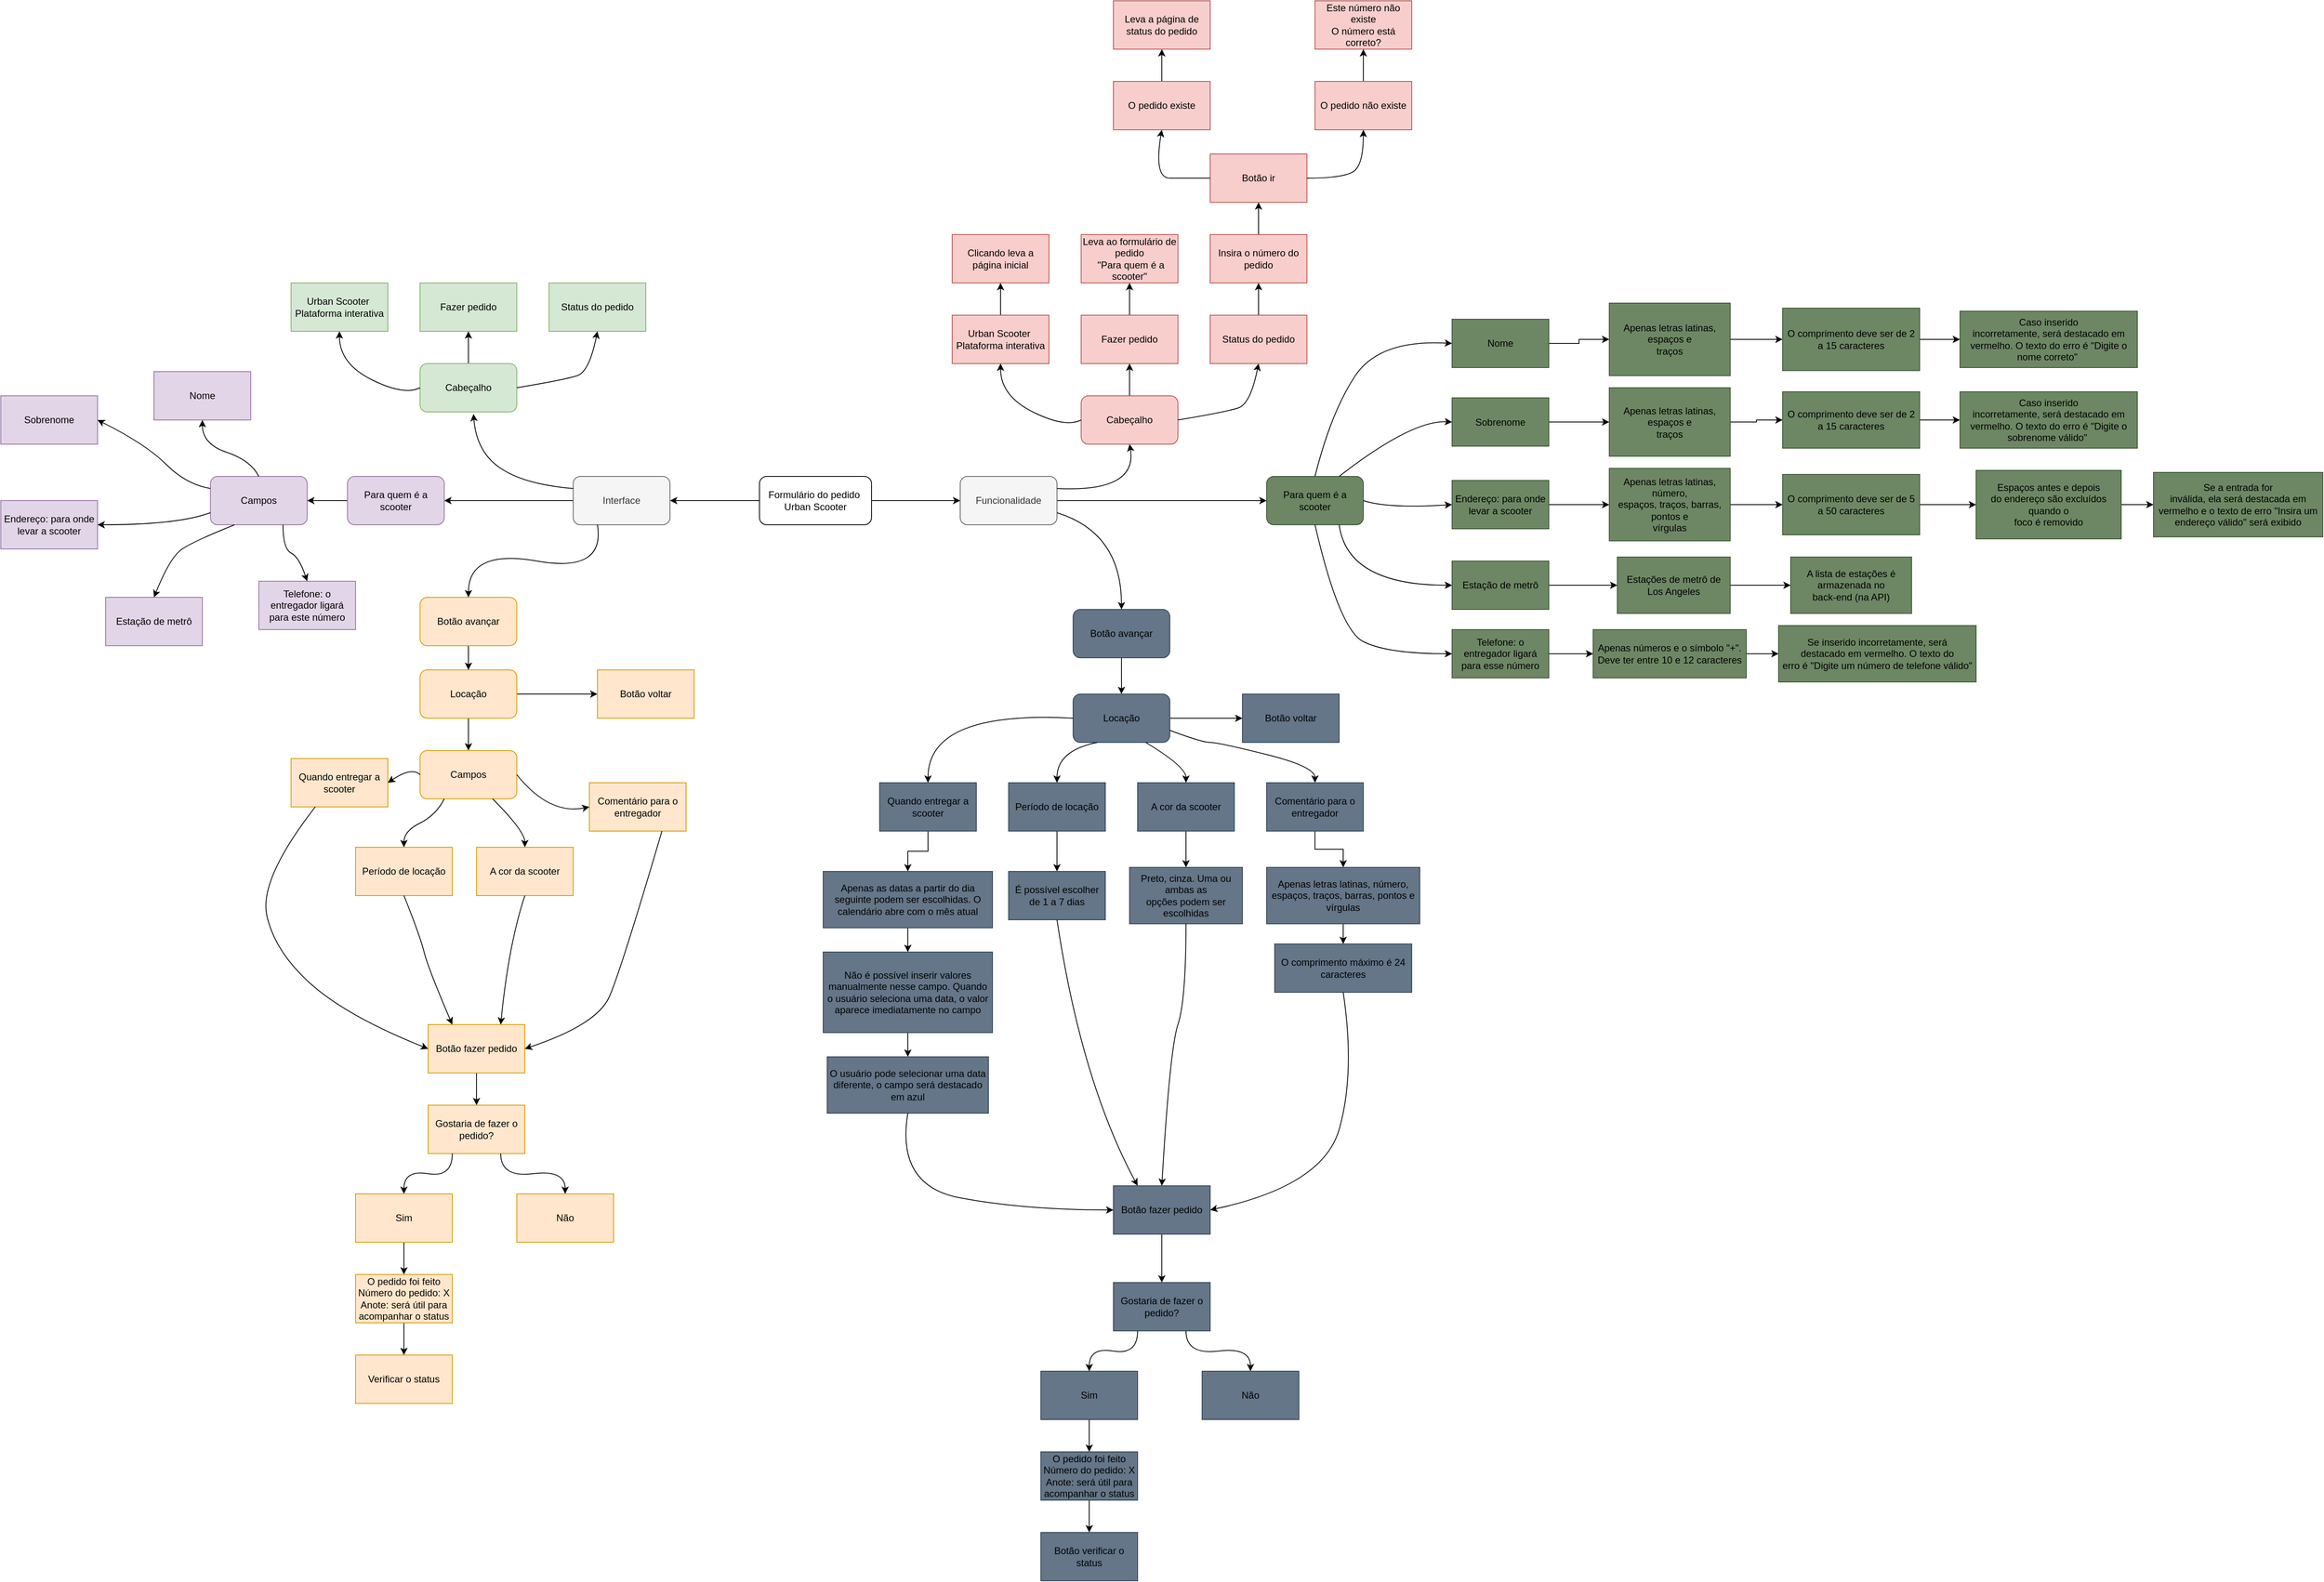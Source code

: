 <mxfile version="24.4.0" type="device">
  <diagram name="Página-1" id="0SFz0JdS9FNegnd0whfw">
    <mxGraphModel dx="3585" dy="2110" grid="1" gridSize="10" guides="1" tooltips="1" connect="1" arrows="1" fold="1" page="1" pageScale="1" pageWidth="4681" pageHeight="3300" math="0" shadow="0">
      <root>
        <mxCell id="0" />
        <mxCell id="1" parent="0" />
        <mxCell id="fXCSoAn8CG2bnEDPq730-6" style="edgeStyle=orthogonalEdgeStyle;rounded=0;orthogonalLoop=1;jettySize=auto;html=1;exitX=0;exitY=0.5;exitDx=0;exitDy=0;entryX=1;entryY=0.5;entryDx=0;entryDy=0;" parent="1" source="fXCSoAn8CG2bnEDPq730-3" target="fXCSoAn8CG2bnEDPq730-4" edge="1">
          <mxGeometry relative="1" as="geometry" />
        </mxCell>
        <mxCell id="fXCSoAn8CG2bnEDPq730-7" style="edgeStyle=orthogonalEdgeStyle;rounded=0;orthogonalLoop=1;jettySize=auto;html=1;exitX=1;exitY=0.5;exitDx=0;exitDy=0;entryX=0;entryY=0.5;entryDx=0;entryDy=0;" parent="1" source="fXCSoAn8CG2bnEDPq730-3" target="fXCSoAn8CG2bnEDPq730-5" edge="1">
          <mxGeometry relative="1" as="geometry" />
        </mxCell>
        <mxCell id="fXCSoAn8CG2bnEDPq730-3" value="Formulário do pedido&amp;nbsp;&lt;br&gt;Urban Scooter" style="rounded=1;whiteSpace=wrap;html=1;" parent="1" vertex="1">
          <mxGeometry x="1731" y="1280" width="139" height="60" as="geometry" />
        </mxCell>
        <mxCell id="fXCSoAn8CG2bnEDPq730-59" style="edgeStyle=orthogonalEdgeStyle;rounded=0;orthogonalLoop=1;jettySize=auto;html=1;exitX=0;exitY=0.5;exitDx=0;exitDy=0;entryX=1;entryY=0.5;entryDx=0;entryDy=0;" parent="1" source="fXCSoAn8CG2bnEDPq730-4" target="fXCSoAn8CG2bnEDPq730-58" edge="1">
          <mxGeometry relative="1" as="geometry" />
        </mxCell>
        <mxCell id="fXCSoAn8CG2bnEDPq730-4" value="Interface" style="rounded=1;whiteSpace=wrap;html=1;fillColor=#f5f5f5;fontColor=#333333;strokeColor=#666666;" parent="1" vertex="1">
          <mxGeometry x="1500" y="1280" width="120" height="60" as="geometry" />
        </mxCell>
        <mxCell id="rNipa-fTQGgHrg2L_67M-31" style="edgeStyle=orthogonalEdgeStyle;rounded=0;orthogonalLoop=1;jettySize=auto;html=1;exitX=1;exitY=0.5;exitDx=0;exitDy=0;entryX=0;entryY=0.5;entryDx=0;entryDy=0;" edge="1" parent="1" source="fXCSoAn8CG2bnEDPq730-5" target="rNipa-fTQGgHrg2L_67M-30">
          <mxGeometry relative="1" as="geometry">
            <mxPoint x="2330" y="1310.348" as="targetPoint" />
          </mxGeometry>
        </mxCell>
        <mxCell id="fXCSoAn8CG2bnEDPq730-5" value="Funcionalidade" style="rounded=1;whiteSpace=wrap;html=1;fillColor=#f5f5f5;fontColor=#333333;strokeColor=#666666;" parent="1" vertex="1">
          <mxGeometry x="1980" y="1280" width="120" height="60" as="geometry" />
        </mxCell>
        <mxCell id="fXCSoAn8CG2bnEDPq730-14" style="edgeStyle=orthogonalEdgeStyle;rounded=0;orthogonalLoop=1;jettySize=auto;html=1;exitX=0.5;exitY=0;exitDx=0;exitDy=0;entryX=0.5;entryY=1;entryDx=0;entryDy=0;" parent="1" source="fXCSoAn8CG2bnEDPq730-8" target="fXCSoAn8CG2bnEDPq730-10" edge="1">
          <mxGeometry relative="1" as="geometry" />
        </mxCell>
        <mxCell id="fXCSoAn8CG2bnEDPq730-8" value="Cabeçalho" style="rounded=1;whiteSpace=wrap;html=1;fillColor=#d5e8d4;strokeColor=#82b366;fontColor=#000000;" parent="1" vertex="1">
          <mxGeometry x="1310" y="1140" width="120" height="60" as="geometry" />
        </mxCell>
        <mxCell id="fXCSoAn8CG2bnEDPq730-9" value="Urban Scooter&amp;nbsp;&lt;div&gt;Plataforma interativa&lt;/div&gt;" style="rounded=0;whiteSpace=wrap;html=1;fillColor=#d5e8d4;strokeColor=#82b366;fontColor=#000000;" parent="1" vertex="1">
          <mxGeometry x="1150" y="1040" width="120" height="60" as="geometry" />
        </mxCell>
        <mxCell id="fXCSoAn8CG2bnEDPq730-10" value="Fazer pedido" style="rounded=0;whiteSpace=wrap;html=1;fillColor=#d5e8d4;strokeColor=#82b366;fontColor=#000000;" parent="1" vertex="1">
          <mxGeometry x="1310" y="1040" width="120" height="60" as="geometry" />
        </mxCell>
        <mxCell id="fXCSoAn8CG2bnEDPq730-11" value="Status do pedido" style="rounded=0;whiteSpace=wrap;html=1;fillColor=#d5e8d4;strokeColor=#82b366;fontColor=#000000;" parent="1" vertex="1">
          <mxGeometry x="1470" y="1040" width="120" height="60" as="geometry" />
        </mxCell>
        <mxCell id="fXCSoAn8CG2bnEDPq730-12" value="" style="curved=1;endArrow=classic;html=1;rounded=0;exitX=0;exitY=0.25;exitDx=0;exitDy=0;entryX=0.552;entryY=1.043;entryDx=0;entryDy=0;entryPerimeter=0;" parent="1" source="fXCSoAn8CG2bnEDPq730-4" target="fXCSoAn8CG2bnEDPq730-8" edge="1">
          <mxGeometry width="50" height="50" relative="1" as="geometry">
            <mxPoint x="1420" y="1280" as="sourcePoint" />
            <mxPoint x="1470" y="1230" as="targetPoint" />
            <Array as="points">
              <mxPoint x="1440" y="1290" />
              <mxPoint x="1380" y="1250" />
            </Array>
          </mxGeometry>
        </mxCell>
        <mxCell id="fXCSoAn8CG2bnEDPq730-13" value="" style="curved=1;endArrow=classic;html=1;rounded=0;exitX=1;exitY=0.5;exitDx=0;exitDy=0;entryX=0.5;entryY=1;entryDx=0;entryDy=0;" parent="1" source="fXCSoAn8CG2bnEDPq730-8" target="fXCSoAn8CG2bnEDPq730-11" edge="1">
          <mxGeometry width="50" height="50" relative="1" as="geometry">
            <mxPoint x="1490" y="1180" as="sourcePoint" />
            <mxPoint x="1540" y="1130" as="targetPoint" />
            <Array as="points">
              <mxPoint x="1490" y="1160" />
              <mxPoint x="1520" y="1150" />
            </Array>
          </mxGeometry>
        </mxCell>
        <mxCell id="fXCSoAn8CG2bnEDPq730-15" value="" style="curved=1;endArrow=classic;html=1;rounded=0;exitX=0;exitY=0.5;exitDx=0;exitDy=0;entryX=0.5;entryY=1;entryDx=0;entryDy=0;" parent="1" source="fXCSoAn8CG2bnEDPq730-8" target="fXCSoAn8CG2bnEDPq730-9" edge="1">
          <mxGeometry width="50" height="50" relative="1" as="geometry">
            <mxPoint x="1240" y="1180" as="sourcePoint" />
            <mxPoint x="1290" y="1130" as="targetPoint" />
            <Array as="points">
              <mxPoint x="1290" y="1180" />
              <mxPoint x="1210" y="1140" />
            </Array>
          </mxGeometry>
        </mxCell>
        <mxCell id="fXCSoAn8CG2bnEDPq730-16" value="Campos" style="rounded=1;whiteSpace=wrap;html=1;fillColor=#e1d5e7;strokeColor=#9673a6;fontColor=#000000;" parent="1" vertex="1">
          <mxGeometry x="1050" y="1280" width="120" height="60" as="geometry" />
        </mxCell>
        <mxCell id="fXCSoAn8CG2bnEDPq730-17" value="Nome" style="rounded=0;whiteSpace=wrap;html=1;fillColor=#e1d5e7;strokeColor=#9673a6;fontColor=#000000;" parent="1" vertex="1">
          <mxGeometry x="980" y="1150" width="120" height="60" as="geometry" />
        </mxCell>
        <mxCell id="fXCSoAn8CG2bnEDPq730-18" value="Sobrenome" style="rounded=0;whiteSpace=wrap;html=1;fillColor=#e1d5e7;strokeColor=#9673a6;fontColor=#000000;" parent="1" vertex="1">
          <mxGeometry x="790" y="1180" width="120" height="60" as="geometry" />
        </mxCell>
        <mxCell id="fXCSoAn8CG2bnEDPq730-19" value="Endereço: para onde levar a scooter" style="rounded=0;whiteSpace=wrap;html=1;fillColor=#e1d5e7;strokeColor=#9673a6;fontColor=#000000;" parent="1" vertex="1">
          <mxGeometry x="790" y="1310" width="120" height="60" as="geometry" />
        </mxCell>
        <mxCell id="fXCSoAn8CG2bnEDPq730-20" value="Telefone: o entregador ligará para este número" style="rounded=0;whiteSpace=wrap;html=1;fillColor=#e1d5e7;strokeColor=#9673a6;fontColor=#000000;" parent="1" vertex="1">
          <mxGeometry x="1110" y="1410" width="120" height="60" as="geometry" />
        </mxCell>
        <mxCell id="fXCSoAn8CG2bnEDPq730-21" value="Estação de metrô" style="rounded=0;whiteSpace=wrap;html=1;fillColor=#e1d5e7;strokeColor=#9673a6;fontColor=#000000;" parent="1" vertex="1">
          <mxGeometry x="920" y="1430" width="120" height="60" as="geometry" />
        </mxCell>
        <mxCell id="fXCSoAn8CG2bnEDPq730-64" style="edgeStyle=orthogonalEdgeStyle;rounded=0;orthogonalLoop=1;jettySize=auto;html=1;exitX=0.5;exitY=1;exitDx=0;exitDy=0;entryX=0.5;entryY=0;entryDx=0;entryDy=0;" parent="1" source="fXCSoAn8CG2bnEDPq730-23" target="fXCSoAn8CG2bnEDPq730-62" edge="1">
          <mxGeometry relative="1" as="geometry" />
        </mxCell>
        <mxCell id="fXCSoAn8CG2bnEDPq730-23" value="Botão avançar" style="rounded=1;whiteSpace=wrap;html=1;fillColor=#ffe6cc;strokeColor=#d79b00;fontColor=#000000;" parent="1" vertex="1">
          <mxGeometry x="1310" y="1430" width="120" height="60" as="geometry" />
        </mxCell>
        <mxCell id="fXCSoAn8CG2bnEDPq730-24" value="" style="curved=1;endArrow=classic;html=1;rounded=0;exitX=0.25;exitY=1;exitDx=0;exitDy=0;entryX=0.5;entryY=0;entryDx=0;entryDy=0;" parent="1" source="fXCSoAn8CG2bnEDPq730-4" target="fXCSoAn8CG2bnEDPq730-23" edge="1">
          <mxGeometry width="50" height="50" relative="1" as="geometry">
            <mxPoint x="1450" y="1400" as="sourcePoint" />
            <mxPoint x="1500" y="1350" as="targetPoint" />
            <Array as="points">
              <mxPoint x="1540" y="1400" />
              <mxPoint x="1370" y="1370" />
            </Array>
          </mxGeometry>
        </mxCell>
        <mxCell id="fXCSoAn8CG2bnEDPq730-25" value="" style="curved=1;endArrow=classic;html=1;rounded=0;exitX=0.5;exitY=0;exitDx=0;exitDy=0;entryX=0.5;entryY=1;entryDx=0;entryDy=0;" parent="1" source="fXCSoAn8CG2bnEDPq730-16" target="fXCSoAn8CG2bnEDPq730-17" edge="1">
          <mxGeometry width="50" height="50" relative="1" as="geometry">
            <mxPoint x="1120" y="1260" as="sourcePoint" />
            <mxPoint x="1170" y="1210" as="targetPoint" />
            <Array as="points">
              <mxPoint x="1100" y="1260" />
              <mxPoint x="1040" y="1240" />
            </Array>
          </mxGeometry>
        </mxCell>
        <mxCell id="fXCSoAn8CG2bnEDPq730-26" value="" style="curved=1;endArrow=classic;html=1;rounded=0;exitX=0;exitY=0.25;exitDx=0;exitDy=0;entryX=1;entryY=0.5;entryDx=0;entryDy=0;" parent="1" source="fXCSoAn8CG2bnEDPq730-16" target="fXCSoAn8CG2bnEDPq730-18" edge="1">
          <mxGeometry width="50" height="50" relative="1" as="geometry">
            <mxPoint x="970" y="1290" as="sourcePoint" />
            <mxPoint x="1020" y="1240" as="targetPoint" />
            <Array as="points">
              <mxPoint x="1020" y="1290" />
              <mxPoint x="970" y="1240" />
            </Array>
          </mxGeometry>
        </mxCell>
        <mxCell id="fXCSoAn8CG2bnEDPq730-27" value="" style="curved=1;endArrow=classic;html=1;rounded=0;exitX=0;exitY=0.75;exitDx=0;exitDy=0;entryX=1;entryY=0.5;entryDx=0;entryDy=0;" parent="1" source="fXCSoAn8CG2bnEDPq730-16" target="fXCSoAn8CG2bnEDPq730-19" edge="1">
          <mxGeometry width="50" height="50" relative="1" as="geometry">
            <mxPoint x="960" y="1370" as="sourcePoint" />
            <mxPoint x="1010" y="1320" as="targetPoint" />
            <Array as="points">
              <mxPoint x="1010" y="1340" />
            </Array>
          </mxGeometry>
        </mxCell>
        <mxCell id="fXCSoAn8CG2bnEDPq730-28" value="" style="curved=1;endArrow=classic;html=1;rounded=0;exitX=0.25;exitY=1;exitDx=0;exitDy=0;entryX=0.5;entryY=0;entryDx=0;entryDy=0;" parent="1" source="fXCSoAn8CG2bnEDPq730-16" target="fXCSoAn8CG2bnEDPq730-21" edge="1">
          <mxGeometry width="50" height="50" relative="1" as="geometry">
            <mxPoint x="1030" y="1410" as="sourcePoint" />
            <mxPoint x="1080" y="1360" as="targetPoint" />
            <Array as="points">
              <mxPoint x="1030" y="1360" />
              <mxPoint x="1000" y="1380" />
            </Array>
          </mxGeometry>
        </mxCell>
        <mxCell id="fXCSoAn8CG2bnEDPq730-29" value="" style="curved=1;endArrow=classic;html=1;rounded=0;exitX=0.75;exitY=1;exitDx=0;exitDy=0;entryX=0.5;entryY=0;entryDx=0;entryDy=0;" parent="1" source="fXCSoAn8CG2bnEDPq730-16" target="fXCSoAn8CG2bnEDPq730-20" edge="1">
          <mxGeometry width="50" height="50" relative="1" as="geometry">
            <mxPoint x="1180" y="1390" as="sourcePoint" />
            <mxPoint x="1230" y="1340" as="targetPoint" />
            <Array as="points">
              <mxPoint x="1140" y="1370" />
              <mxPoint x="1160" y="1380" />
            </Array>
          </mxGeometry>
        </mxCell>
        <mxCell id="fXCSoAn8CG2bnEDPq730-30" value="Campos" style="rounded=1;whiteSpace=wrap;html=1;fillColor=#ffe6cc;strokeColor=#d79b00;fontColor=#000000;" parent="1" vertex="1">
          <mxGeometry x="1310" y="1620" width="120" height="60" as="geometry" />
        </mxCell>
        <mxCell id="fXCSoAn8CG2bnEDPq730-31" value="Quando entregar a scooter" style="rounded=0;whiteSpace=wrap;html=1;fillColor=#ffe6cc;strokeColor=#d79b00;fontColor=#000000;" parent="1" vertex="1">
          <mxGeometry x="1150" y="1630" width="120" height="60" as="geometry" />
        </mxCell>
        <mxCell id="fXCSoAn8CG2bnEDPq730-32" value="Período de locação" style="rounded=0;whiteSpace=wrap;html=1;fillColor=#ffe6cc;strokeColor=#d79b00;fontColor=#000000;" parent="1" vertex="1">
          <mxGeometry x="1230" y="1740" width="120" height="60" as="geometry" />
        </mxCell>
        <mxCell id="fXCSoAn8CG2bnEDPq730-33" value="A cor da scooter" style="rounded=0;whiteSpace=wrap;html=1;fillColor=#ffe6cc;strokeColor=#d79b00;fontColor=#000000;" parent="1" vertex="1">
          <mxGeometry x="1380" y="1740" width="120" height="60" as="geometry" />
        </mxCell>
        <mxCell id="fXCSoAn8CG2bnEDPq730-34" value="Comentário para o entregador" style="rounded=0;whiteSpace=wrap;html=1;fillColor=#ffe6cc;strokeColor=#d79b00;fontColor=#000000;" parent="1" vertex="1">
          <mxGeometry x="1520" y="1660" width="120" height="60" as="geometry" />
        </mxCell>
        <mxCell id="fXCSoAn8CG2bnEDPq730-35" value="Botão voltar" style="rounded=0;whiteSpace=wrap;html=1;fillColor=#ffe6cc;strokeColor=#d79b00;fontColor=#000000;" parent="1" vertex="1">
          <mxGeometry x="1530" y="1520" width="120" height="60" as="geometry" />
        </mxCell>
        <mxCell id="fXCSoAn8CG2bnEDPq730-51" style="edgeStyle=orthogonalEdgeStyle;rounded=0;orthogonalLoop=1;jettySize=auto;html=1;exitX=0.5;exitY=1;exitDx=0;exitDy=0;entryX=0.5;entryY=0;entryDx=0;entryDy=0;" parent="1" source="fXCSoAn8CG2bnEDPq730-36" target="fXCSoAn8CG2bnEDPq730-48" edge="1">
          <mxGeometry relative="1" as="geometry" />
        </mxCell>
        <mxCell id="fXCSoAn8CG2bnEDPq730-36" value="Botão fazer pedido" style="rounded=0;whiteSpace=wrap;html=1;fillColor=#ffe6cc;strokeColor=#d79b00;fontColor=#000000;" parent="1" vertex="1">
          <mxGeometry x="1320" y="1960" width="120" height="60" as="geometry" />
        </mxCell>
        <mxCell id="fXCSoAn8CG2bnEDPq730-39" value="" style="curved=1;endArrow=classic;html=1;rounded=0;exitX=0.25;exitY=1;exitDx=0;exitDy=0;entryX=0;entryY=0.5;entryDx=0;entryDy=0;" parent="1" source="fXCSoAn8CG2bnEDPq730-31" target="fXCSoAn8CG2bnEDPq730-36" edge="1">
          <mxGeometry width="50" height="50" relative="1" as="geometry">
            <mxPoint x="980" y="1800" as="sourcePoint" />
            <mxPoint x="1030" y="1750" as="targetPoint" />
            <Array as="points">
              <mxPoint x="1110" y="1780" />
              <mxPoint x="1130" y="1870" />
              <mxPoint x="1220" y="1950" />
            </Array>
          </mxGeometry>
        </mxCell>
        <mxCell id="fXCSoAn8CG2bnEDPq730-41" value="" style="curved=1;endArrow=classic;html=1;rounded=0;exitX=0.5;exitY=1;exitDx=0;exitDy=0;entryX=0.25;entryY=0;entryDx=0;entryDy=0;" parent="1" source="fXCSoAn8CG2bnEDPq730-32" target="fXCSoAn8CG2bnEDPq730-36" edge="1">
          <mxGeometry width="50" height="50" relative="1" as="geometry">
            <mxPoint x="1260" y="1880" as="sourcePoint" />
            <mxPoint x="1310" y="1830" as="targetPoint" />
            <Array as="points">
              <mxPoint x="1310" y="1850" />
              <mxPoint x="1320" y="1890" />
            </Array>
          </mxGeometry>
        </mxCell>
        <mxCell id="fXCSoAn8CG2bnEDPq730-42" value="" style="curved=1;endArrow=classic;html=1;rounded=0;exitX=0.5;exitY=1;exitDx=0;exitDy=0;entryX=0.75;entryY=0;entryDx=0;entryDy=0;" parent="1" source="fXCSoAn8CG2bnEDPq730-33" target="fXCSoAn8CG2bnEDPq730-36" edge="1">
          <mxGeometry width="50" height="50" relative="1" as="geometry">
            <mxPoint x="1370" y="1880" as="sourcePoint" />
            <mxPoint x="1420" y="1830" as="targetPoint" />
            <Array as="points">
              <mxPoint x="1420" y="1860" />
            </Array>
          </mxGeometry>
        </mxCell>
        <mxCell id="fXCSoAn8CG2bnEDPq730-43" value="" style="curved=1;endArrow=classic;html=1;rounded=0;exitX=0.75;exitY=1;exitDx=0;exitDy=0;entryX=1;entryY=0.5;entryDx=0;entryDy=0;" parent="1" source="fXCSoAn8CG2bnEDPq730-34" target="fXCSoAn8CG2bnEDPq730-36" edge="1">
          <mxGeometry width="50" height="50" relative="1" as="geometry">
            <mxPoint x="1500" y="1880" as="sourcePoint" />
            <mxPoint x="1550" y="1830" as="targetPoint" />
            <Array as="points">
              <mxPoint x="1560" y="1890" />
              <mxPoint x="1530" y="1960" />
            </Array>
          </mxGeometry>
        </mxCell>
        <mxCell id="fXCSoAn8CG2bnEDPq730-44" value="" style="curved=1;endArrow=classic;html=1;rounded=0;exitX=0.25;exitY=1;exitDx=0;exitDy=0;entryX=0.5;entryY=0;entryDx=0;entryDy=0;" parent="1" source="fXCSoAn8CG2bnEDPq730-30" target="fXCSoAn8CG2bnEDPq730-32" edge="1">
          <mxGeometry width="50" height="50" relative="1" as="geometry">
            <mxPoint x="1290" y="1740" as="sourcePoint" />
            <mxPoint x="1340" y="1690" as="targetPoint" />
            <Array as="points">
              <mxPoint x="1330" y="1700" />
              <mxPoint x="1290" y="1720" />
            </Array>
          </mxGeometry>
        </mxCell>
        <mxCell id="fXCSoAn8CG2bnEDPq730-45" value="" style="curved=1;endArrow=classic;html=1;rounded=0;exitX=0.75;exitY=1;exitDx=0;exitDy=0;entryX=0.5;entryY=0;entryDx=0;entryDy=0;" parent="1" source="fXCSoAn8CG2bnEDPq730-30" target="fXCSoAn8CG2bnEDPq730-33" edge="1">
          <mxGeometry width="50" height="50" relative="1" as="geometry">
            <mxPoint x="1390" y="1750" as="sourcePoint" />
            <mxPoint x="1440" y="1700" as="targetPoint" />
            <Array as="points">
              <mxPoint x="1440" y="1720" />
            </Array>
          </mxGeometry>
        </mxCell>
        <mxCell id="fXCSoAn8CG2bnEDPq730-47" value="" style="curved=1;endArrow=classic;html=1;rounded=0;exitX=0;exitY=0.5;exitDx=0;exitDy=0;entryX=1;entryY=0.5;entryDx=0;entryDy=0;" parent="1" source="fXCSoAn8CG2bnEDPq730-30" target="fXCSoAn8CG2bnEDPq730-31" edge="1">
          <mxGeometry width="50" height="50" relative="1" as="geometry">
            <mxPoint x="1260" y="1610" as="sourcePoint" />
            <mxPoint x="1310" y="1560" as="targetPoint" />
            <Array as="points">
              <mxPoint x="1300" y="1640" />
            </Array>
          </mxGeometry>
        </mxCell>
        <mxCell id="fXCSoAn8CG2bnEDPq730-48" value="Gostaria de fazer o pedido?" style="rounded=0;whiteSpace=wrap;html=1;fillColor=#ffe6cc;strokeColor=#d79b00;fontColor=#000000;" parent="1" vertex="1">
          <mxGeometry x="1320" y="2060" width="120" height="60" as="geometry" />
        </mxCell>
        <mxCell id="fXCSoAn8CG2bnEDPq730-56" style="edgeStyle=orthogonalEdgeStyle;rounded=0;orthogonalLoop=1;jettySize=auto;html=1;exitX=0.5;exitY=1;exitDx=0;exitDy=0;entryX=0.5;entryY=0;entryDx=0;entryDy=0;" parent="1" source="fXCSoAn8CG2bnEDPq730-49" target="fXCSoAn8CG2bnEDPq730-52" edge="1">
          <mxGeometry relative="1" as="geometry" />
        </mxCell>
        <mxCell id="fXCSoAn8CG2bnEDPq730-49" value="Sim" style="rounded=0;whiteSpace=wrap;html=1;fillColor=#ffe6cc;strokeColor=#d79b00;fontColor=#000000;" parent="1" vertex="1">
          <mxGeometry x="1230" y="2170" width="120" height="60" as="geometry" />
        </mxCell>
        <mxCell id="fXCSoAn8CG2bnEDPq730-50" value="Não" style="rounded=0;whiteSpace=wrap;html=1;fillColor=#ffe6cc;strokeColor=#d79b00;fontColor=#000000;" parent="1" vertex="1">
          <mxGeometry x="1430" y="2170" width="120" height="60" as="geometry" />
        </mxCell>
        <mxCell id="fXCSoAn8CG2bnEDPq730-57" style="edgeStyle=orthogonalEdgeStyle;rounded=0;orthogonalLoop=1;jettySize=auto;html=1;exitX=0.5;exitY=1;exitDx=0;exitDy=0;entryX=0.5;entryY=0;entryDx=0;entryDy=0;" parent="1" source="fXCSoAn8CG2bnEDPq730-52" target="fXCSoAn8CG2bnEDPq730-53" edge="1">
          <mxGeometry relative="1" as="geometry" />
        </mxCell>
        <mxCell id="fXCSoAn8CG2bnEDPq730-52" value="O pedido foi feito&lt;div&gt;Número do pedido: X Anote: será útil para acompanhar o status&lt;/div&gt;" style="rounded=0;whiteSpace=wrap;html=1;fillColor=#ffe6cc;strokeColor=#d79b00;fontColor=#000000;" parent="1" vertex="1">
          <mxGeometry x="1230" y="2270" width="120" height="60" as="geometry" />
        </mxCell>
        <mxCell id="fXCSoAn8CG2bnEDPq730-53" value="Verificar o status" style="rounded=0;whiteSpace=wrap;html=1;fillColor=#ffe6cc;strokeColor=#d79b00;fontColor=#000000;" parent="1" vertex="1">
          <mxGeometry x="1230" y="2370" width="120" height="60" as="geometry" />
        </mxCell>
        <mxCell id="fXCSoAn8CG2bnEDPq730-54" value="" style="curved=1;endArrow=classic;html=1;rounded=0;exitX=0.25;exitY=1;exitDx=0;exitDy=0;entryX=0.5;entryY=0;entryDx=0;entryDy=0;" parent="1" source="fXCSoAn8CG2bnEDPq730-48" target="fXCSoAn8CG2bnEDPq730-49" edge="1">
          <mxGeometry width="50" height="50" relative="1" as="geometry">
            <mxPoint x="1210" y="2140" as="sourcePoint" />
            <mxPoint x="1260" y="2090" as="targetPoint" />
            <Array as="points">
              <mxPoint x="1350" y="2150" />
              <mxPoint x="1290" y="2140" />
            </Array>
          </mxGeometry>
        </mxCell>
        <mxCell id="fXCSoAn8CG2bnEDPq730-55" value="" style="curved=1;endArrow=classic;html=1;rounded=0;exitX=0.75;exitY=1;exitDx=0;exitDy=0;entryX=0.5;entryY=0;entryDx=0;entryDy=0;" parent="1" source="fXCSoAn8CG2bnEDPq730-48" target="fXCSoAn8CG2bnEDPq730-50" edge="1">
          <mxGeometry width="50" height="50" relative="1" as="geometry">
            <mxPoint x="1530" y="2150" as="sourcePoint" />
            <mxPoint x="1580" y="2100" as="targetPoint" />
            <Array as="points">
              <mxPoint x="1410" y="2150" />
              <mxPoint x="1490" y="2140" />
            </Array>
          </mxGeometry>
        </mxCell>
        <mxCell id="fXCSoAn8CG2bnEDPq730-60" style="edgeStyle=orthogonalEdgeStyle;rounded=0;orthogonalLoop=1;jettySize=auto;html=1;exitX=0;exitY=0.5;exitDx=0;exitDy=0;entryX=1;entryY=0.5;entryDx=0;entryDy=0;" parent="1" source="fXCSoAn8CG2bnEDPq730-58" target="fXCSoAn8CG2bnEDPq730-16" edge="1">
          <mxGeometry relative="1" as="geometry" />
        </mxCell>
        <mxCell id="fXCSoAn8CG2bnEDPq730-58" value="Para quem é a scooter" style="rounded=1;whiteSpace=wrap;html=1;fillColor=#e1d5e7;strokeColor=#9673a6;fontColor=#000000;" parent="1" vertex="1">
          <mxGeometry x="1220" y="1280" width="120" height="60" as="geometry" />
        </mxCell>
        <mxCell id="fXCSoAn8CG2bnEDPq730-63" style="edgeStyle=orthogonalEdgeStyle;rounded=0;orthogonalLoop=1;jettySize=auto;html=1;exitX=0.5;exitY=1;exitDx=0;exitDy=0;entryX=0.5;entryY=0;entryDx=0;entryDy=0;" parent="1" source="fXCSoAn8CG2bnEDPq730-62" target="fXCSoAn8CG2bnEDPq730-30" edge="1">
          <mxGeometry relative="1" as="geometry" />
        </mxCell>
        <mxCell id="fXCSoAn8CG2bnEDPq730-65" style="edgeStyle=orthogonalEdgeStyle;rounded=0;orthogonalLoop=1;jettySize=auto;html=1;exitX=1;exitY=0.5;exitDx=0;exitDy=0;entryX=0;entryY=0.5;entryDx=0;entryDy=0;" parent="1" source="fXCSoAn8CG2bnEDPq730-62" target="fXCSoAn8CG2bnEDPq730-35" edge="1">
          <mxGeometry relative="1" as="geometry" />
        </mxCell>
        <mxCell id="fXCSoAn8CG2bnEDPq730-62" value="Locação" style="rounded=1;whiteSpace=wrap;html=1;fillColor=#ffe6cc;strokeColor=#d79b00;fontColor=#000000;" parent="1" vertex="1">
          <mxGeometry x="1310" y="1520" width="120" height="60" as="geometry" />
        </mxCell>
        <mxCell id="fXCSoAn8CG2bnEDPq730-66" value="" style="curved=1;endArrow=classic;html=1;rounded=0;exitX=1;exitY=0.5;exitDx=0;exitDy=0;entryX=0;entryY=0.5;entryDx=0;entryDy=0;" parent="1" source="fXCSoAn8CG2bnEDPq730-30" target="fXCSoAn8CG2bnEDPq730-34" edge="1">
          <mxGeometry width="50" height="50" relative="1" as="geometry">
            <mxPoint x="1450" y="1700" as="sourcePoint" />
            <mxPoint x="1500" y="1650" as="targetPoint" />
            <Array as="points">
              <mxPoint x="1470" y="1700" />
            </Array>
          </mxGeometry>
        </mxCell>
        <mxCell id="rNipa-fTQGgHrg2L_67M-2" style="edgeStyle=orthogonalEdgeStyle;rounded=0;orthogonalLoop=1;jettySize=auto;html=1;exitX=0.5;exitY=0;exitDx=0;exitDy=0;entryX=0.5;entryY=1;entryDx=0;entryDy=0;" edge="1" parent="1" source="rNipa-fTQGgHrg2L_67M-3" target="rNipa-fTQGgHrg2L_67M-5">
          <mxGeometry relative="1" as="geometry" />
        </mxCell>
        <mxCell id="rNipa-fTQGgHrg2L_67M-3" value="Cabeçalho" style="rounded=1;whiteSpace=wrap;html=1;fillColor=#f8cecc;strokeColor=#b85450;fontColor=#000000;" vertex="1" parent="1">
          <mxGeometry x="2130" y="1180" width="120" height="60" as="geometry" />
        </mxCell>
        <mxCell id="rNipa-fTQGgHrg2L_67M-12" style="edgeStyle=orthogonalEdgeStyle;rounded=0;orthogonalLoop=1;jettySize=auto;html=1;exitX=0.5;exitY=0;exitDx=0;exitDy=0;entryX=0.5;entryY=1;entryDx=0;entryDy=0;" edge="1" parent="1" source="rNipa-fTQGgHrg2L_67M-4" target="rNipa-fTQGgHrg2L_67M-11">
          <mxGeometry relative="1" as="geometry" />
        </mxCell>
        <mxCell id="rNipa-fTQGgHrg2L_67M-4" value="Urban Scooter&amp;nbsp;&lt;div&gt;Plataforma interativa&lt;/div&gt;" style="rounded=0;whiteSpace=wrap;html=1;fillColor=#f8cecc;strokeColor=#b85450;fontColor=#000000;" vertex="1" parent="1">
          <mxGeometry x="1970" y="1080" width="120" height="60" as="geometry" />
        </mxCell>
        <mxCell id="rNipa-fTQGgHrg2L_67M-16" style="edgeStyle=orthogonalEdgeStyle;rounded=0;orthogonalLoop=1;jettySize=auto;html=1;exitX=0.5;exitY=0;exitDx=0;exitDy=0;entryX=0.5;entryY=1;entryDx=0;entryDy=0;" edge="1" parent="1" source="rNipa-fTQGgHrg2L_67M-5" target="rNipa-fTQGgHrg2L_67M-13">
          <mxGeometry relative="1" as="geometry" />
        </mxCell>
        <mxCell id="rNipa-fTQGgHrg2L_67M-5" value="Fazer pedido" style="rounded=0;whiteSpace=wrap;html=1;fillColor=#f8cecc;strokeColor=#b85450;fontColor=#000000;" vertex="1" parent="1">
          <mxGeometry x="2130" y="1080" width="120" height="60" as="geometry" />
        </mxCell>
        <mxCell id="rNipa-fTQGgHrg2L_67M-29" style="edgeStyle=orthogonalEdgeStyle;rounded=0;orthogonalLoop=1;jettySize=auto;html=1;exitX=0.5;exitY=0;exitDx=0;exitDy=0;entryX=0.5;entryY=1;entryDx=0;entryDy=0;" edge="1" parent="1" source="rNipa-fTQGgHrg2L_67M-6" target="rNipa-fTQGgHrg2L_67M-17">
          <mxGeometry relative="1" as="geometry" />
        </mxCell>
        <mxCell id="rNipa-fTQGgHrg2L_67M-6" value="Status do pedido" style="rounded=0;whiteSpace=wrap;html=1;fillColor=#f8cecc;strokeColor=#b85450;fontColor=#000000;" vertex="1" parent="1">
          <mxGeometry x="2290" y="1080" width="120" height="60" as="geometry" />
        </mxCell>
        <mxCell id="rNipa-fTQGgHrg2L_67M-7" value="" style="curved=1;endArrow=classic;html=1;rounded=0;exitX=1;exitY=0.5;exitDx=0;exitDy=0;entryX=0.5;entryY=1;entryDx=0;entryDy=0;" edge="1" parent="1" source="rNipa-fTQGgHrg2L_67M-3" target="rNipa-fTQGgHrg2L_67M-6">
          <mxGeometry width="50" height="50" relative="1" as="geometry">
            <mxPoint x="2310" y="1220" as="sourcePoint" />
            <mxPoint x="2360" y="1170" as="targetPoint" />
            <Array as="points">
              <mxPoint x="2310" y="1200" />
              <mxPoint x="2340" y="1190" />
            </Array>
          </mxGeometry>
        </mxCell>
        <mxCell id="rNipa-fTQGgHrg2L_67M-8" value="" style="curved=1;endArrow=classic;html=1;rounded=0;exitX=0;exitY=0.5;exitDx=0;exitDy=0;entryX=0.5;entryY=1;entryDx=0;entryDy=0;" edge="1" parent="1" source="rNipa-fTQGgHrg2L_67M-3" target="rNipa-fTQGgHrg2L_67M-4">
          <mxGeometry width="50" height="50" relative="1" as="geometry">
            <mxPoint x="2060" y="1220" as="sourcePoint" />
            <mxPoint x="2110" y="1170" as="targetPoint" />
            <Array as="points">
              <mxPoint x="2110" y="1220" />
              <mxPoint x="2030" y="1180" />
            </Array>
          </mxGeometry>
        </mxCell>
        <mxCell id="rNipa-fTQGgHrg2L_67M-10" value="" style="curved=1;endArrow=classic;html=1;rounded=0;exitX=1;exitY=0.25;exitDx=0;exitDy=0;entryX=0.5;entryY=1;entryDx=0;entryDy=0;" edge="1" parent="1" source="fXCSoAn8CG2bnEDPq730-5" target="rNipa-fTQGgHrg2L_67M-3">
          <mxGeometry width="50" height="50" relative="1" as="geometry">
            <mxPoint x="2180" y="1330" as="sourcePoint" />
            <mxPoint x="2230" y="1280" as="targetPoint" />
            <Array as="points">
              <mxPoint x="2200" y="1300" />
            </Array>
          </mxGeometry>
        </mxCell>
        <mxCell id="rNipa-fTQGgHrg2L_67M-11" value="Clicando leva a página inicial" style="rounded=0;whiteSpace=wrap;html=1;fillColor=#f8cecc;strokeColor=#b85450;fontColor=#000000;" vertex="1" parent="1">
          <mxGeometry x="1970" y="980" width="120" height="60" as="geometry" />
        </mxCell>
        <mxCell id="rNipa-fTQGgHrg2L_67M-13" value="Leva ao formulário de pedido&lt;div&gt;&amp;nbsp;&quot;Para quem é a scooter&quot;&lt;/div&gt;" style="rounded=0;whiteSpace=wrap;html=1;fillColor=#f8cecc;strokeColor=#b85450;fontColor=#000000;" vertex="1" parent="1">
          <mxGeometry x="2130" y="980" width="120" height="60" as="geometry" />
        </mxCell>
        <mxCell id="rNipa-fTQGgHrg2L_67M-20" style="edgeStyle=orthogonalEdgeStyle;rounded=0;orthogonalLoop=1;jettySize=auto;html=1;exitX=0.5;exitY=0;exitDx=0;exitDy=0;entryX=0.5;entryY=1;entryDx=0;entryDy=0;" edge="1" parent="1" source="rNipa-fTQGgHrg2L_67M-17" target="rNipa-fTQGgHrg2L_67M-18">
          <mxGeometry relative="1" as="geometry" />
        </mxCell>
        <mxCell id="rNipa-fTQGgHrg2L_67M-17" value="Insira o número do pedido" style="rounded=0;whiteSpace=wrap;html=1;fillColor=#f8cecc;strokeColor=#b85450;fontColor=#000000;" vertex="1" parent="1">
          <mxGeometry x="2290" y="980" width="120" height="60" as="geometry" />
        </mxCell>
        <mxCell id="rNipa-fTQGgHrg2L_67M-18" value="Botão ir" style="rounded=0;whiteSpace=wrap;html=1;fillColor=#f8cecc;strokeColor=#b85450;fontColor=#000000;" vertex="1" parent="1">
          <mxGeometry x="2290" y="880" width="120" height="60" as="geometry" />
        </mxCell>
        <mxCell id="rNipa-fTQGgHrg2L_67M-21" value="Este número não existe&lt;div&gt;O número está correto?&lt;/div&gt;" style="rounded=0;whiteSpace=wrap;html=1;fillColor=#f8cecc;strokeColor=#b85450;fontColor=#000000;" vertex="1" parent="1">
          <mxGeometry x="2420" y="690" width="120" height="60" as="geometry" />
        </mxCell>
        <mxCell id="rNipa-fTQGgHrg2L_67M-22" value="Leva a página de status do pedido" style="rounded=0;whiteSpace=wrap;html=1;fillColor=#f8cecc;strokeColor=#b85450;fontColor=#000000;" vertex="1" parent="1">
          <mxGeometry x="2170" y="690" width="120" height="60" as="geometry" />
        </mxCell>
        <mxCell id="rNipa-fTQGgHrg2L_67M-28" style="edgeStyle=orthogonalEdgeStyle;rounded=0;orthogonalLoop=1;jettySize=auto;html=1;exitX=0.5;exitY=0;exitDx=0;exitDy=0;entryX=0.5;entryY=1;entryDx=0;entryDy=0;" edge="1" parent="1" source="rNipa-fTQGgHrg2L_67M-23" target="rNipa-fTQGgHrg2L_67M-21">
          <mxGeometry relative="1" as="geometry" />
        </mxCell>
        <mxCell id="rNipa-fTQGgHrg2L_67M-23" value="O pedido não existe" style="rounded=0;whiteSpace=wrap;html=1;fillColor=#f8cecc;strokeColor=#b85450;fontColor=#000000;" vertex="1" parent="1">
          <mxGeometry x="2420" y="790" width="120" height="60" as="geometry" />
        </mxCell>
        <mxCell id="rNipa-fTQGgHrg2L_67M-27" style="edgeStyle=orthogonalEdgeStyle;rounded=0;orthogonalLoop=1;jettySize=auto;html=1;exitX=0.5;exitY=0;exitDx=0;exitDy=0;entryX=0.5;entryY=1;entryDx=0;entryDy=0;" edge="1" parent="1" source="rNipa-fTQGgHrg2L_67M-24" target="rNipa-fTQGgHrg2L_67M-22">
          <mxGeometry relative="1" as="geometry" />
        </mxCell>
        <mxCell id="rNipa-fTQGgHrg2L_67M-24" value="O pedido existe" style="rounded=0;whiteSpace=wrap;html=1;fillColor=#f8cecc;strokeColor=#b85450;fontColor=#000000;" vertex="1" parent="1">
          <mxGeometry x="2170" y="790" width="120" height="60" as="geometry" />
        </mxCell>
        <mxCell id="rNipa-fTQGgHrg2L_67M-25" value="" style="curved=1;endArrow=classic;html=1;rounded=0;exitX=1;exitY=0.5;exitDx=0;exitDy=0;entryX=0.5;entryY=1;entryDx=0;entryDy=0;" edge="1" parent="1" source="rNipa-fTQGgHrg2L_67M-18" target="rNipa-fTQGgHrg2L_67M-23">
          <mxGeometry width="50" height="50" relative="1" as="geometry">
            <mxPoint x="2450" y="930" as="sourcePoint" />
            <mxPoint x="2500" y="880" as="targetPoint" />
            <Array as="points">
              <mxPoint x="2460" y="910" />
              <mxPoint x="2480" y="890" />
            </Array>
          </mxGeometry>
        </mxCell>
        <mxCell id="rNipa-fTQGgHrg2L_67M-26" value="" style="curved=1;endArrow=classic;html=1;rounded=0;exitX=0;exitY=0.5;exitDx=0;exitDy=0;entryX=0.5;entryY=1;entryDx=0;entryDy=0;" edge="1" parent="1" source="rNipa-fTQGgHrg2L_67M-18" target="rNipa-fTQGgHrg2L_67M-24">
          <mxGeometry width="50" height="50" relative="1" as="geometry">
            <mxPoint x="2210" y="930" as="sourcePoint" />
            <mxPoint x="2260" y="880" as="targetPoint" />
            <Array as="points">
              <mxPoint x="2260" y="910" />
              <mxPoint x="2220" y="910" />
            </Array>
          </mxGeometry>
        </mxCell>
        <mxCell id="rNipa-fTQGgHrg2L_67M-30" value="Para quem é a scooter" style="rounded=1;whiteSpace=wrap;html=1;fillColor=#6d8764;fontColor=#000000;strokeColor=#3A5431;" vertex="1" parent="1">
          <mxGeometry x="2360" y="1280" width="120" height="60" as="geometry" />
        </mxCell>
        <mxCell id="rNipa-fTQGgHrg2L_67M-54" style="edgeStyle=orthogonalEdgeStyle;rounded=0;orthogonalLoop=1;jettySize=auto;html=1;exitX=1;exitY=0.5;exitDx=0;exitDy=0;entryX=0;entryY=0.5;entryDx=0;entryDy=0;" edge="1" parent="1" source="rNipa-fTQGgHrg2L_67M-32" target="rNipa-fTQGgHrg2L_67M-37">
          <mxGeometry relative="1" as="geometry" />
        </mxCell>
        <mxCell id="rNipa-fTQGgHrg2L_67M-32" value="Nome" style="rounded=0;whiteSpace=wrap;html=1;fillColor=#6d8764;fontColor=#000000;strokeColor=#3A5431;" vertex="1" parent="1">
          <mxGeometry x="2590" y="1085" width="120" height="60" as="geometry" />
        </mxCell>
        <mxCell id="rNipa-fTQGgHrg2L_67M-57" style="edgeStyle=orthogonalEdgeStyle;rounded=0;orthogonalLoop=1;jettySize=auto;html=1;exitX=1;exitY=0.5;exitDx=0;exitDy=0;entryX=0;entryY=0.5;entryDx=0;entryDy=0;" edge="1" parent="1" source="rNipa-fTQGgHrg2L_67M-33" target="rNipa-fTQGgHrg2L_67M-41">
          <mxGeometry relative="1" as="geometry" />
        </mxCell>
        <mxCell id="rNipa-fTQGgHrg2L_67M-33" value="Sobrenome" style="rounded=0;whiteSpace=wrap;html=1;fillColor=#6d8764;fontColor=#000000;strokeColor=#3A5431;" vertex="1" parent="1">
          <mxGeometry x="2590" y="1182.5" width="120" height="60" as="geometry" />
        </mxCell>
        <mxCell id="rNipa-fTQGgHrg2L_67M-61" style="edgeStyle=orthogonalEdgeStyle;rounded=0;orthogonalLoop=1;jettySize=auto;html=1;exitX=1;exitY=0.5;exitDx=0;exitDy=0;entryX=0;entryY=0.5;entryDx=0;entryDy=0;" edge="1" parent="1" source="rNipa-fTQGgHrg2L_67M-34" target="rNipa-fTQGgHrg2L_67M-40">
          <mxGeometry relative="1" as="geometry" />
        </mxCell>
        <mxCell id="rNipa-fTQGgHrg2L_67M-34" value="Endereço: para onde levar a scooter" style="rounded=0;whiteSpace=wrap;html=1;fillColor=#6d8764;fontColor=#000000;strokeColor=#3A5431;" vertex="1" parent="1">
          <mxGeometry x="2590" y="1285" width="120" height="60" as="geometry" />
        </mxCell>
        <mxCell id="rNipa-fTQGgHrg2L_67M-65" style="edgeStyle=orthogonalEdgeStyle;rounded=0;orthogonalLoop=1;jettySize=auto;html=1;exitX=1;exitY=0.5;exitDx=0;exitDy=0;entryX=0;entryY=0.5;entryDx=0;entryDy=0;" edge="1" parent="1" source="rNipa-fTQGgHrg2L_67M-35" target="rNipa-fTQGgHrg2L_67M-39">
          <mxGeometry relative="1" as="geometry" />
        </mxCell>
        <mxCell id="rNipa-fTQGgHrg2L_67M-35" value="Estação de metrô" style="rounded=0;whiteSpace=wrap;html=1;fillColor=#6d8764;fontColor=#000000;strokeColor=#3A5431;" vertex="1" parent="1">
          <mxGeometry x="2590" y="1385" width="120" height="60" as="geometry" />
        </mxCell>
        <mxCell id="rNipa-fTQGgHrg2L_67M-67" style="edgeStyle=orthogonalEdgeStyle;rounded=0;orthogonalLoop=1;jettySize=auto;html=1;exitX=1;exitY=0.5;exitDx=0;exitDy=0;entryX=0;entryY=0.5;entryDx=0;entryDy=0;" edge="1" parent="1" source="rNipa-fTQGgHrg2L_67M-36" target="rNipa-fTQGgHrg2L_67M-38">
          <mxGeometry relative="1" as="geometry" />
        </mxCell>
        <mxCell id="rNipa-fTQGgHrg2L_67M-36" value="Telefone: o entregador ligará para esse número" style="rounded=0;whiteSpace=wrap;html=1;fillColor=#6d8764;fontColor=#000000;strokeColor=#3A5431;" vertex="1" parent="1">
          <mxGeometry x="2590" y="1470" width="120" height="60" as="geometry" />
        </mxCell>
        <mxCell id="rNipa-fTQGgHrg2L_67M-55" style="edgeStyle=orthogonalEdgeStyle;rounded=0;orthogonalLoop=1;jettySize=auto;html=1;exitX=1;exitY=0.5;exitDx=0;exitDy=0;entryX=0;entryY=0.5;entryDx=0;entryDy=0;" edge="1" parent="1" source="rNipa-fTQGgHrg2L_67M-37" target="rNipa-fTQGgHrg2L_67M-42">
          <mxGeometry relative="1" as="geometry" />
        </mxCell>
        <mxCell id="rNipa-fTQGgHrg2L_67M-37" value="Apenas letras latinas, espaços e&lt;br&gt;&lt;div style=&quot;&quot;&gt;&lt;span style=&quot;background-color: initial;&quot;&gt;traços&lt;/span&gt;&lt;/div&gt;" style="rounded=0;whiteSpace=wrap;html=1;fillColor=#6d8764;fontColor=#000000;strokeColor=#3A5431;" vertex="1" parent="1">
          <mxGeometry x="2785" y="1065" width="150" height="90" as="geometry" />
        </mxCell>
        <mxCell id="rNipa-fTQGgHrg2L_67M-68" style="edgeStyle=orthogonalEdgeStyle;rounded=0;orthogonalLoop=1;jettySize=auto;html=1;exitX=1;exitY=0.5;exitDx=0;exitDy=0;entryX=0;entryY=0.5;entryDx=0;entryDy=0;" edge="1" parent="1" source="rNipa-fTQGgHrg2L_67M-38" target="rNipa-fTQGgHrg2L_67M-46">
          <mxGeometry relative="1" as="geometry" />
        </mxCell>
        <mxCell id="rNipa-fTQGgHrg2L_67M-38" value="Apenas números e o símbolo &quot;+&quot;.&lt;br&gt;Deve ter entre 10 e 12 caracteres" style="rounded=0;whiteSpace=wrap;html=1;fillColor=#6d8764;fontColor=#000000;strokeColor=#3A5431;" vertex="1" parent="1">
          <mxGeometry x="2765" y="1470" width="190" height="60" as="geometry" />
        </mxCell>
        <mxCell id="rNipa-fTQGgHrg2L_67M-66" style="edgeStyle=orthogonalEdgeStyle;rounded=0;orthogonalLoop=1;jettySize=auto;html=1;exitX=1;exitY=0.5;exitDx=0;exitDy=0;entryX=0;entryY=0.5;entryDx=0;entryDy=0;" edge="1" parent="1" source="rNipa-fTQGgHrg2L_67M-39" target="rNipa-fTQGgHrg2L_67M-44">
          <mxGeometry relative="1" as="geometry" />
        </mxCell>
        <mxCell id="rNipa-fTQGgHrg2L_67M-39" value="Estações de metrô de Los Angeles" style="rounded=0;whiteSpace=wrap;html=1;fillColor=#6d8764;fontColor=#000000;strokeColor=#3A5431;" vertex="1" parent="1">
          <mxGeometry x="2795" y="1380" width="140" height="70" as="geometry" />
        </mxCell>
        <mxCell id="rNipa-fTQGgHrg2L_67M-62" style="edgeStyle=orthogonalEdgeStyle;rounded=0;orthogonalLoop=1;jettySize=auto;html=1;exitX=1;exitY=0.5;exitDx=0;exitDy=0;entryX=0;entryY=0.5;entryDx=0;entryDy=0;" edge="1" parent="1" source="rNipa-fTQGgHrg2L_67M-40" target="rNipa-fTQGgHrg2L_67M-45">
          <mxGeometry relative="1" as="geometry" />
        </mxCell>
        <mxCell id="rNipa-fTQGgHrg2L_67M-40" value="Apenas letras latinas, número,&lt;br&gt;espaços, traços, barras, pontos e&lt;br&gt;vírgulas" style="rounded=0;whiteSpace=wrap;html=1;fillColor=#6d8764;fontColor=#000000;strokeColor=#3A5431;" vertex="1" parent="1">
          <mxGeometry x="2785" y="1270" width="150" height="90" as="geometry" />
        </mxCell>
        <mxCell id="rNipa-fTQGgHrg2L_67M-58" style="edgeStyle=orthogonalEdgeStyle;rounded=0;orthogonalLoop=1;jettySize=auto;html=1;exitX=1;exitY=0.5;exitDx=0;exitDy=0;entryX=0;entryY=0.5;entryDx=0;entryDy=0;" edge="1" parent="1" source="rNipa-fTQGgHrg2L_67M-41" target="rNipa-fTQGgHrg2L_67M-43">
          <mxGeometry relative="1" as="geometry" />
        </mxCell>
        <mxCell id="rNipa-fTQGgHrg2L_67M-41" value="&lt;div&gt;&lt;span style=&quot;background-color: initial;&quot;&gt;Apenas letras latinas, espaços e&lt;/span&gt;&lt;br&gt;&lt;/div&gt;traços" style="rounded=0;whiteSpace=wrap;html=1;fillColor=#6d8764;fontColor=#000000;strokeColor=#3A5431;" vertex="1" parent="1">
          <mxGeometry x="2785" y="1170" width="150" height="85" as="geometry" />
        </mxCell>
        <mxCell id="rNipa-fTQGgHrg2L_67M-56" style="edgeStyle=orthogonalEdgeStyle;rounded=0;orthogonalLoop=1;jettySize=auto;html=1;exitX=1;exitY=0.5;exitDx=0;exitDy=0;entryX=0;entryY=0.5;entryDx=0;entryDy=0;" edge="1" parent="1" source="rNipa-fTQGgHrg2L_67M-42" target="rNipa-fTQGgHrg2L_67M-47">
          <mxGeometry relative="1" as="geometry" />
        </mxCell>
        <mxCell id="rNipa-fTQGgHrg2L_67M-42" value="O comprimento deve ser de&lt;span style=&quot;background-color: initial;&quot;&gt;&amp;nbsp;2&lt;/span&gt;&lt;div&gt;a 15 caracteres&lt;/div&gt;" style="rounded=0;whiteSpace=wrap;html=1;fillColor=#6d8764;fontColor=#000000;strokeColor=#3A5431;" vertex="1" parent="1">
          <mxGeometry x="3000" y="1071.25" width="170" height="77.5" as="geometry" />
        </mxCell>
        <mxCell id="rNipa-fTQGgHrg2L_67M-60" style="edgeStyle=orthogonalEdgeStyle;rounded=0;orthogonalLoop=1;jettySize=auto;html=1;exitX=1;exitY=0.5;exitDx=0;exitDy=0;entryX=0;entryY=0.5;entryDx=0;entryDy=0;" edge="1" parent="1" source="rNipa-fTQGgHrg2L_67M-43" target="rNipa-fTQGgHrg2L_67M-48">
          <mxGeometry relative="1" as="geometry" />
        </mxCell>
        <mxCell id="rNipa-fTQGgHrg2L_67M-43" value="O comprimento deve ser de 2&lt;br&gt;a 15 caracteres" style="rounded=0;whiteSpace=wrap;html=1;fillColor=#6d8764;fontColor=#000000;strokeColor=#3A5431;" vertex="1" parent="1">
          <mxGeometry x="3000" y="1175" width="170" height="70" as="geometry" />
        </mxCell>
        <mxCell id="rNipa-fTQGgHrg2L_67M-44" value="A lista de estações é armazenada no&lt;br&gt;back-end (na API)" style="rounded=0;whiteSpace=wrap;html=1;fillColor=#6d8764;fontColor=#000000;strokeColor=#3A5431;" vertex="1" parent="1">
          <mxGeometry x="3010" y="1380" width="150" height="70" as="geometry" />
        </mxCell>
        <mxCell id="rNipa-fTQGgHrg2L_67M-63" style="edgeStyle=orthogonalEdgeStyle;rounded=0;orthogonalLoop=1;jettySize=auto;html=1;exitX=1;exitY=0.5;exitDx=0;exitDy=0;entryX=0;entryY=0.5;entryDx=0;entryDy=0;" edge="1" parent="1" source="rNipa-fTQGgHrg2L_67M-45" target="rNipa-fTQGgHrg2L_67M-49">
          <mxGeometry relative="1" as="geometry" />
        </mxCell>
        <mxCell id="rNipa-fTQGgHrg2L_67M-45" value="O comprimento deve ser de 5 a 50 caracteres" style="rounded=0;whiteSpace=wrap;html=1;fillColor=#6d8764;fontColor=#000000;strokeColor=#3A5431;" vertex="1" parent="1">
          <mxGeometry x="3000" y="1277.5" width="170" height="75" as="geometry" />
        </mxCell>
        <mxCell id="rNipa-fTQGgHrg2L_67M-46" value="Se inserido incorretamente, será&lt;br&gt;destacado em vermelho. O texto do&lt;br&gt;erro é &quot;Digite um número de telefone válido&quot;" style="rounded=0;whiteSpace=wrap;html=1;fillColor=#6d8764;fontColor=#000000;strokeColor=#3A5431;" vertex="1" parent="1">
          <mxGeometry x="2995" y="1465" width="245" height="70" as="geometry" />
        </mxCell>
        <mxCell id="rNipa-fTQGgHrg2L_67M-47" value="Caso inserido&lt;br&gt;incorretamente, será destacado em&lt;br&gt;vermelho. O texto do erro é &quot;Digite o&lt;br&gt;nome correto&quot;&amp;nbsp;" style="rounded=0;whiteSpace=wrap;html=1;fillColor=#6d8764;fontColor=#000000;strokeColor=#3A5431;" vertex="1" parent="1">
          <mxGeometry x="3220" y="1075" width="220" height="70" as="geometry" />
        </mxCell>
        <mxCell id="rNipa-fTQGgHrg2L_67M-48" value="Caso inserido&lt;br&gt;incorretamente, será destacado em&lt;br&gt;vermelho. O texto do erro é &quot;Digite o&lt;br&gt;sobrenome válido&quot;&amp;nbsp;" style="rounded=0;whiteSpace=wrap;html=1;fillColor=#6d8764;fontColor=#000000;strokeColor=#3A5431;" vertex="1" parent="1">
          <mxGeometry x="3220" y="1175" width="220" height="70" as="geometry" />
        </mxCell>
        <mxCell id="rNipa-fTQGgHrg2L_67M-64" style="edgeStyle=orthogonalEdgeStyle;rounded=0;orthogonalLoop=1;jettySize=auto;html=1;exitX=1;exitY=0.5;exitDx=0;exitDy=0;entryX=0;entryY=0.5;entryDx=0;entryDy=0;" edge="1" parent="1" source="rNipa-fTQGgHrg2L_67M-49" target="rNipa-fTQGgHrg2L_67M-50">
          <mxGeometry relative="1" as="geometry" />
        </mxCell>
        <mxCell id="rNipa-fTQGgHrg2L_67M-49" value="Espaços antes e depois&lt;br&gt;do endereço são excluídos quando o&lt;br&gt;foco é removido" style="rounded=0;whiteSpace=wrap;html=1;fillColor=#6d8764;fontColor=#000000;strokeColor=#3A5431;" vertex="1" parent="1">
          <mxGeometry x="3240" y="1272.5" width="180" height="85" as="geometry" />
        </mxCell>
        <mxCell id="rNipa-fTQGgHrg2L_67M-50" value="Se a entrada for&lt;br&gt;inválida, ela será destacada em&lt;br&gt;vermelho e o texto de erro &quot;Insira um&lt;br&gt;endereço válido&quot; será exibido" style="rounded=0;whiteSpace=wrap;html=1;fillColor=#6d8764;fontColor=#000000;strokeColor=#3A5431;" vertex="1" parent="1">
          <mxGeometry x="3460" y="1275" width="210" height="80" as="geometry" />
        </mxCell>
        <mxCell id="rNipa-fTQGgHrg2L_67M-69" value="" style="curved=1;endArrow=classic;html=1;rounded=0;exitX=0.5;exitY=0;exitDx=0;exitDy=0;entryX=0;entryY=0.5;entryDx=0;entryDy=0;" edge="1" parent="1" source="rNipa-fTQGgHrg2L_67M-30" target="rNipa-fTQGgHrg2L_67M-32">
          <mxGeometry width="50" height="50" relative="1" as="geometry">
            <mxPoint x="2510" y="1140" as="sourcePoint" />
            <mxPoint x="2560" y="1090" as="targetPoint" />
            <Array as="points">
              <mxPoint x="2440" y="1200" />
              <mxPoint x="2500" y="1110" />
            </Array>
          </mxGeometry>
        </mxCell>
        <mxCell id="rNipa-fTQGgHrg2L_67M-70" value="" style="curved=1;endArrow=classic;html=1;rounded=0;exitX=0.75;exitY=0;exitDx=0;exitDy=0;entryX=0;entryY=0.5;entryDx=0;entryDy=0;" edge="1" parent="1" source="rNipa-fTQGgHrg2L_67M-30" target="rNipa-fTQGgHrg2L_67M-33">
          <mxGeometry width="50" height="50" relative="1" as="geometry">
            <mxPoint x="2510" y="1230" as="sourcePoint" />
            <mxPoint x="2560" y="1180" as="targetPoint" />
            <Array as="points">
              <mxPoint x="2540" y="1210" />
            </Array>
          </mxGeometry>
        </mxCell>
        <mxCell id="rNipa-fTQGgHrg2L_67M-71" value="" style="curved=1;endArrow=classic;html=1;rounded=0;exitX=1;exitY=0.5;exitDx=0;exitDy=0;entryX=0;entryY=0.5;entryDx=0;entryDy=0;" edge="1" parent="1" source="rNipa-fTQGgHrg2L_67M-30" target="rNipa-fTQGgHrg2L_67M-34">
          <mxGeometry width="50" height="50" relative="1" as="geometry">
            <mxPoint x="2510" y="1340" as="sourcePoint" />
            <mxPoint x="2560" y="1290" as="targetPoint" />
            <Array as="points">
              <mxPoint x="2510" y="1320" />
            </Array>
          </mxGeometry>
        </mxCell>
        <mxCell id="rNipa-fTQGgHrg2L_67M-72" value="" style="curved=1;endArrow=classic;html=1;rounded=0;exitX=0.75;exitY=1;exitDx=0;exitDy=0;entryX=0;entryY=0.5;entryDx=0;entryDy=0;" edge="1" parent="1" source="rNipa-fTQGgHrg2L_67M-30" target="rNipa-fTQGgHrg2L_67M-35">
          <mxGeometry width="50" height="50" relative="1" as="geometry">
            <mxPoint x="2520" y="1450" as="sourcePoint" />
            <mxPoint x="2570" y="1400" as="targetPoint" />
            <Array as="points">
              <mxPoint x="2460" y="1415" />
            </Array>
          </mxGeometry>
        </mxCell>
        <mxCell id="rNipa-fTQGgHrg2L_67M-73" value="" style="curved=1;endArrow=classic;html=1;rounded=0;exitX=0.5;exitY=1;exitDx=0;exitDy=0;entryX=0;entryY=0.5;entryDx=0;entryDy=0;" edge="1" parent="1" source="rNipa-fTQGgHrg2L_67M-30" target="rNipa-fTQGgHrg2L_67M-36">
          <mxGeometry width="50" height="50" relative="1" as="geometry">
            <mxPoint x="2510" y="1530" as="sourcePoint" />
            <mxPoint x="2560" y="1480" as="targetPoint" />
            <Array as="points">
              <mxPoint x="2450" y="1470" />
              <mxPoint x="2510" y="1500" />
            </Array>
          </mxGeometry>
        </mxCell>
        <mxCell id="rNipa-fTQGgHrg2L_67M-115" style="edgeStyle=orthogonalEdgeStyle;rounded=0;orthogonalLoop=1;jettySize=auto;html=1;exitX=0.5;exitY=1;exitDx=0;exitDy=0;entryX=0.5;entryY=0;entryDx=0;entryDy=0;" edge="1" parent="1" source="rNipa-fTQGgHrg2L_67M-75" target="rNipa-fTQGgHrg2L_67M-76">
          <mxGeometry relative="1" as="geometry" />
        </mxCell>
        <mxCell id="rNipa-fTQGgHrg2L_67M-75" value="Botão avançar" style="rounded=1;whiteSpace=wrap;html=1;fillColor=#647687;fontColor=#000000;strokeColor=#314354;" vertex="1" parent="1">
          <mxGeometry x="2120" y="1445" width="120" height="60" as="geometry" />
        </mxCell>
        <mxCell id="rNipa-fTQGgHrg2L_67M-98" style="edgeStyle=orthogonalEdgeStyle;rounded=0;orthogonalLoop=1;jettySize=auto;html=1;exitX=1;exitY=0.5;exitDx=0;exitDy=0;entryX=0;entryY=0.5;entryDx=0;entryDy=0;" edge="1" parent="1" source="rNipa-fTQGgHrg2L_67M-76" target="rNipa-fTQGgHrg2L_67M-97">
          <mxGeometry relative="1" as="geometry" />
        </mxCell>
        <mxCell id="rNipa-fTQGgHrg2L_67M-76" value="Locação" style="rounded=1;whiteSpace=wrap;html=1;fillColor=#647687;fontColor=#000000;strokeColor=#314354;" vertex="1" parent="1">
          <mxGeometry x="2120" y="1550" width="120" height="60" as="geometry" />
        </mxCell>
        <mxCell id="rNipa-fTQGgHrg2L_67M-90" style="edgeStyle=orthogonalEdgeStyle;rounded=0;orthogonalLoop=1;jettySize=auto;html=1;exitX=0.5;exitY=1;exitDx=0;exitDy=0;entryX=0.5;entryY=0;entryDx=0;entryDy=0;" edge="1" parent="1" source="rNipa-fTQGgHrg2L_67M-77" target="rNipa-fTQGgHrg2L_67M-81">
          <mxGeometry relative="1" as="geometry" />
        </mxCell>
        <mxCell id="rNipa-fTQGgHrg2L_67M-77" value="Quando entregar a scooter" style="rounded=0;whiteSpace=wrap;html=1;fillColor=#647687;fontColor=#000000;strokeColor=#314354;" vertex="1" parent="1">
          <mxGeometry x="1880" y="1660" width="120" height="60" as="geometry" />
        </mxCell>
        <mxCell id="rNipa-fTQGgHrg2L_67M-93" style="edgeStyle=orthogonalEdgeStyle;rounded=0;orthogonalLoop=1;jettySize=auto;html=1;exitX=0.5;exitY=1;exitDx=0;exitDy=0;entryX=0.5;entryY=0;entryDx=0;entryDy=0;" edge="1" parent="1" source="rNipa-fTQGgHrg2L_67M-78" target="rNipa-fTQGgHrg2L_67M-84">
          <mxGeometry relative="1" as="geometry" />
        </mxCell>
        <mxCell id="rNipa-fTQGgHrg2L_67M-78" value="Período de locação" style="rounded=0;whiteSpace=wrap;html=1;fillColor=#647687;fontColor=#000000;strokeColor=#314354;" vertex="1" parent="1">
          <mxGeometry x="2040" y="1660" width="120" height="60" as="geometry" />
        </mxCell>
        <mxCell id="rNipa-fTQGgHrg2L_67M-94" style="edgeStyle=orthogonalEdgeStyle;rounded=0;orthogonalLoop=1;jettySize=auto;html=1;exitX=0.5;exitY=1;exitDx=0;exitDy=0;entryX=0.5;entryY=0;entryDx=0;entryDy=0;" edge="1" parent="1" source="rNipa-fTQGgHrg2L_67M-79" target="rNipa-fTQGgHrg2L_67M-85">
          <mxGeometry relative="1" as="geometry" />
        </mxCell>
        <mxCell id="rNipa-fTQGgHrg2L_67M-79" value="A cor da scooter" style="rounded=0;whiteSpace=wrap;html=1;fillColor=#647687;fontColor=#000000;strokeColor=#314354;" vertex="1" parent="1">
          <mxGeometry x="2200" y="1660" width="120" height="60" as="geometry" />
        </mxCell>
        <mxCell id="rNipa-fTQGgHrg2L_67M-95" style="edgeStyle=orthogonalEdgeStyle;rounded=0;orthogonalLoop=1;jettySize=auto;html=1;exitX=0.5;exitY=1;exitDx=0;exitDy=0;entryX=0.5;entryY=0;entryDx=0;entryDy=0;" edge="1" parent="1" source="rNipa-fTQGgHrg2L_67M-80" target="rNipa-fTQGgHrg2L_67M-86">
          <mxGeometry relative="1" as="geometry" />
        </mxCell>
        <mxCell id="rNipa-fTQGgHrg2L_67M-80" value="Comentário para o entregador" style="rounded=0;whiteSpace=wrap;html=1;fillColor=#647687;fontColor=#000000;strokeColor=#314354;" vertex="1" parent="1">
          <mxGeometry x="2360" y="1660" width="120" height="60" as="geometry" />
        </mxCell>
        <mxCell id="rNipa-fTQGgHrg2L_67M-91" style="edgeStyle=orthogonalEdgeStyle;rounded=0;orthogonalLoop=1;jettySize=auto;html=1;exitX=0.5;exitY=1;exitDx=0;exitDy=0;entryX=0.5;entryY=0;entryDx=0;entryDy=0;" edge="1" parent="1" source="rNipa-fTQGgHrg2L_67M-81" target="rNipa-fTQGgHrg2L_67M-82">
          <mxGeometry relative="1" as="geometry" />
        </mxCell>
        <mxCell id="rNipa-fTQGgHrg2L_67M-81" value="Apenas as datas a partir do dia&lt;br&gt;seguinte podem ser escolhidas. O&lt;br&gt;calendário abre com o mês atual" style="rounded=0;whiteSpace=wrap;html=1;fillColor=#647687;fontColor=#000000;strokeColor=#314354;" vertex="1" parent="1">
          <mxGeometry x="1810" y="1770" width="210" height="70" as="geometry" />
        </mxCell>
        <mxCell id="rNipa-fTQGgHrg2L_67M-92" style="edgeStyle=orthogonalEdgeStyle;rounded=0;orthogonalLoop=1;jettySize=auto;html=1;exitX=0.5;exitY=1;exitDx=0;exitDy=0;entryX=0.5;entryY=0;entryDx=0;entryDy=0;" edge="1" parent="1" source="rNipa-fTQGgHrg2L_67M-82" target="rNipa-fTQGgHrg2L_67M-83">
          <mxGeometry relative="1" as="geometry" />
        </mxCell>
        <mxCell id="rNipa-fTQGgHrg2L_67M-82" value="Não é possível inserir valores&lt;br&gt;manualmente nesse campo. Quando&lt;br&gt;o usuário seleciona uma data, o valor&lt;br&gt;aparece imediatamente no campo" style="rounded=0;whiteSpace=wrap;html=1;fillColor=#647687;fontColor=#000000;strokeColor=#314354;" vertex="1" parent="1">
          <mxGeometry x="1810" y="1870" width="210" height="100" as="geometry" />
        </mxCell>
        <mxCell id="rNipa-fTQGgHrg2L_67M-83" value="O usuário pode selecionar uma data&lt;br&gt;diferente, o campo será destacado em azul" style="rounded=0;whiteSpace=wrap;html=1;fillColor=#647687;fontColor=#000000;strokeColor=#314354;" vertex="1" parent="1">
          <mxGeometry x="1815" y="2000" width="200" height="70" as="geometry" />
        </mxCell>
        <mxCell id="rNipa-fTQGgHrg2L_67M-84" value="É possível escolher de 1 a 7 dias" style="rounded=0;whiteSpace=wrap;html=1;fillColor=#647687;fontColor=#000000;strokeColor=#314354;" vertex="1" parent="1">
          <mxGeometry x="2040" y="1770" width="120" height="60" as="geometry" />
        </mxCell>
        <mxCell id="rNipa-fTQGgHrg2L_67M-85" value="Preto, cinza. Uma ou ambas as&lt;br&gt;opções podem ser escolhidas" style="rounded=0;whiteSpace=wrap;html=1;fillColor=#647687;fontColor=#000000;strokeColor=#314354;" vertex="1" parent="1">
          <mxGeometry x="2190" y="1765" width="140" height="70" as="geometry" />
        </mxCell>
        <mxCell id="rNipa-fTQGgHrg2L_67M-96" style="edgeStyle=orthogonalEdgeStyle;rounded=0;orthogonalLoop=1;jettySize=auto;html=1;exitX=0.5;exitY=1;exitDx=0;exitDy=0;entryX=0.5;entryY=0;entryDx=0;entryDy=0;" edge="1" parent="1" source="rNipa-fTQGgHrg2L_67M-86" target="rNipa-fTQGgHrg2L_67M-88">
          <mxGeometry relative="1" as="geometry" />
        </mxCell>
        <mxCell id="rNipa-fTQGgHrg2L_67M-86" value="Apenas letras latinas, número,&lt;br&gt;espaços, traços, barras, pontos e&lt;br&gt;vírgulas" style="rounded=0;whiteSpace=wrap;html=1;fillColor=#647687;fontColor=#000000;strokeColor=#314354;" vertex="1" parent="1">
          <mxGeometry x="2360" y="1765" width="190" height="70" as="geometry" />
        </mxCell>
        <mxCell id="rNipa-fTQGgHrg2L_67M-88" value="O comprimento máximo é 24 caracteres" style="rounded=0;whiteSpace=wrap;html=1;fillColor=#647687;fontColor=#000000;strokeColor=#314354;" vertex="1" parent="1">
          <mxGeometry x="2370" y="1860" width="170" height="60" as="geometry" />
        </mxCell>
        <mxCell id="rNipa-fTQGgHrg2L_67M-121" style="edgeStyle=orthogonalEdgeStyle;rounded=0;orthogonalLoop=1;jettySize=auto;html=1;exitX=0.5;exitY=1;exitDx=0;exitDy=0;entryX=0.5;entryY=0;entryDx=0;entryDy=0;" edge="1" parent="1" source="rNipa-fTQGgHrg2L_67M-89" target="rNipa-fTQGgHrg2L_67M-99">
          <mxGeometry relative="1" as="geometry" />
        </mxCell>
        <mxCell id="rNipa-fTQGgHrg2L_67M-89" value="Botão fazer pedido" style="rounded=0;whiteSpace=wrap;html=1;fillColor=#647687;fontColor=#000000;strokeColor=#314354;" vertex="1" parent="1">
          <mxGeometry x="2170" y="2160" width="120" height="60" as="geometry" />
        </mxCell>
        <mxCell id="rNipa-fTQGgHrg2L_67M-97" value="Botão voltar" style="rounded=0;whiteSpace=wrap;html=1;fillColor=#647687;fontColor=#000000;strokeColor=#314354;" vertex="1" parent="1">
          <mxGeometry x="2330" y="1550" width="120" height="60" as="geometry" />
        </mxCell>
        <mxCell id="rNipa-fTQGgHrg2L_67M-99" value="Gostaria de fazer o pedido?" style="rounded=0;whiteSpace=wrap;html=1;fillColor=#647687;fontColor=#000000;strokeColor=#314354;" vertex="1" parent="1">
          <mxGeometry x="2170" y="2280" width="120" height="60" as="geometry" />
        </mxCell>
        <mxCell id="rNipa-fTQGgHrg2L_67M-100" style="edgeStyle=orthogonalEdgeStyle;rounded=0;orthogonalLoop=1;jettySize=auto;html=1;exitX=0.5;exitY=1;exitDx=0;exitDy=0;entryX=0.5;entryY=0;entryDx=0;entryDy=0;" edge="1" parent="1" source="rNipa-fTQGgHrg2L_67M-101" target="rNipa-fTQGgHrg2L_67M-104">
          <mxGeometry relative="1" as="geometry" />
        </mxCell>
        <mxCell id="rNipa-fTQGgHrg2L_67M-101" value="Sim" style="rounded=0;whiteSpace=wrap;html=1;fillColor=#647687;fontColor=#000000;strokeColor=#314354;" vertex="1" parent="1">
          <mxGeometry x="2080" y="2390" width="120" height="60" as="geometry" />
        </mxCell>
        <mxCell id="rNipa-fTQGgHrg2L_67M-102" value="Não" style="rounded=0;whiteSpace=wrap;html=1;fillColor=#647687;fontColor=#000000;strokeColor=#314354;" vertex="1" parent="1">
          <mxGeometry x="2280" y="2390" width="120" height="60" as="geometry" />
        </mxCell>
        <mxCell id="rNipa-fTQGgHrg2L_67M-103" style="edgeStyle=orthogonalEdgeStyle;rounded=0;orthogonalLoop=1;jettySize=auto;html=1;exitX=0.5;exitY=1;exitDx=0;exitDy=0;entryX=0.5;entryY=0;entryDx=0;entryDy=0;" edge="1" parent="1" source="rNipa-fTQGgHrg2L_67M-104" target="rNipa-fTQGgHrg2L_67M-105">
          <mxGeometry relative="1" as="geometry" />
        </mxCell>
        <mxCell id="rNipa-fTQGgHrg2L_67M-104" value="O pedido foi feito&lt;div&gt;Número do pedido: X Anote: será útil para acompanhar o status&lt;/div&gt;" style="rounded=0;whiteSpace=wrap;html=1;fillColor=#647687;fontColor=#000000;strokeColor=#314354;" vertex="1" parent="1">
          <mxGeometry x="2080" y="2490" width="120" height="60" as="geometry" />
        </mxCell>
        <mxCell id="rNipa-fTQGgHrg2L_67M-105" value="Botão verificar o status" style="rounded=0;whiteSpace=wrap;html=1;fillColor=#647687;fontColor=#000000;strokeColor=#314354;" vertex="1" parent="1">
          <mxGeometry x="2080" y="2590" width="120" height="60" as="geometry" />
        </mxCell>
        <mxCell id="rNipa-fTQGgHrg2L_67M-106" value="" style="curved=1;endArrow=classic;html=1;rounded=0;exitX=0.25;exitY=1;exitDx=0;exitDy=0;entryX=0.5;entryY=0;entryDx=0;entryDy=0;" edge="1" parent="1" source="rNipa-fTQGgHrg2L_67M-99" target="rNipa-fTQGgHrg2L_67M-101">
          <mxGeometry width="50" height="50" relative="1" as="geometry">
            <mxPoint x="2060" y="2360" as="sourcePoint" />
            <mxPoint x="2110" y="2310" as="targetPoint" />
            <Array as="points">
              <mxPoint x="2200" y="2370" />
              <mxPoint x="2140" y="2360" />
            </Array>
          </mxGeometry>
        </mxCell>
        <mxCell id="rNipa-fTQGgHrg2L_67M-107" value="" style="curved=1;endArrow=classic;html=1;rounded=0;exitX=0.75;exitY=1;exitDx=0;exitDy=0;entryX=0.5;entryY=0;entryDx=0;entryDy=0;" edge="1" parent="1" source="rNipa-fTQGgHrg2L_67M-99" target="rNipa-fTQGgHrg2L_67M-102">
          <mxGeometry width="50" height="50" relative="1" as="geometry">
            <mxPoint x="2380" y="2370" as="sourcePoint" />
            <mxPoint x="2430" y="2320" as="targetPoint" />
            <Array as="points">
              <mxPoint x="2260" y="2370" />
              <mxPoint x="2340" y="2360" />
            </Array>
          </mxGeometry>
        </mxCell>
        <mxCell id="rNipa-fTQGgHrg2L_67M-108" value="" style="curved=1;endArrow=classic;html=1;rounded=0;exitX=0.5;exitY=1;exitDx=0;exitDy=0;entryX=0;entryY=0.5;entryDx=0;entryDy=0;" edge="1" parent="1" source="rNipa-fTQGgHrg2L_67M-83" target="rNipa-fTQGgHrg2L_67M-89">
          <mxGeometry width="50" height="50" relative="1" as="geometry">
            <mxPoint x="1920" y="2180" as="sourcePoint" />
            <mxPoint x="1970" y="2130" as="targetPoint" />
            <Array as="points">
              <mxPoint x="1900" y="2160" />
              <mxPoint x="2060" y="2190" />
            </Array>
          </mxGeometry>
        </mxCell>
        <mxCell id="rNipa-fTQGgHrg2L_67M-109" value="" style="curved=1;endArrow=classic;html=1;rounded=0;exitX=0.5;exitY=1;exitDx=0;exitDy=0;entryX=0.25;entryY=0;entryDx=0;entryDy=0;" edge="1" parent="1" source="rNipa-fTQGgHrg2L_67M-84" target="rNipa-fTQGgHrg2L_67M-89">
          <mxGeometry width="50" height="50" relative="1" as="geometry">
            <mxPoint x="2080" y="1990" as="sourcePoint" />
            <mxPoint x="2130" y="1940" as="targetPoint" />
            <Array as="points">
              <mxPoint x="2130" y="2030" />
            </Array>
          </mxGeometry>
        </mxCell>
        <mxCell id="rNipa-fTQGgHrg2L_67M-110" value="" style="curved=1;endArrow=classic;html=1;rounded=0;exitX=0.5;exitY=1;exitDx=0;exitDy=0;entryX=0.5;entryY=0;entryDx=0;entryDy=0;" edge="1" parent="1" source="rNipa-fTQGgHrg2L_67M-85" target="rNipa-fTQGgHrg2L_67M-89">
          <mxGeometry width="50" height="50" relative="1" as="geometry">
            <mxPoint x="2230" y="1980" as="sourcePoint" />
            <mxPoint x="2280" y="1930" as="targetPoint" />
            <Array as="points">
              <mxPoint x="2260" y="1930" />
              <mxPoint x="2240" y="1990" />
            </Array>
          </mxGeometry>
        </mxCell>
        <mxCell id="rNipa-fTQGgHrg2L_67M-111" value="" style="curved=1;endArrow=classic;html=1;rounded=0;exitX=0.5;exitY=1;exitDx=0;exitDy=0;entryX=1;entryY=0.5;entryDx=0;entryDy=0;" edge="1" parent="1" source="rNipa-fTQGgHrg2L_67M-88" target="rNipa-fTQGgHrg2L_67M-89">
          <mxGeometry width="50" height="50" relative="1" as="geometry">
            <mxPoint x="2420" y="2020" as="sourcePoint" />
            <mxPoint x="2470" y="1970" as="targetPoint" />
            <Array as="points">
              <mxPoint x="2470" y="2020" />
              <mxPoint x="2430" y="2160" />
            </Array>
          </mxGeometry>
        </mxCell>
        <mxCell id="rNipa-fTQGgHrg2L_67M-114" value="" style="curved=1;endArrow=classic;html=1;rounded=0;exitX=1;exitY=0.75;exitDx=0;exitDy=0;entryX=0.5;entryY=0;entryDx=0;entryDy=0;" edge="1" parent="1" source="fXCSoAn8CG2bnEDPq730-5" target="rNipa-fTQGgHrg2L_67M-75">
          <mxGeometry width="50" height="50" relative="1" as="geometry">
            <mxPoint x="2110" y="1410" as="sourcePoint" />
            <mxPoint x="2160" y="1360" as="targetPoint" />
            <Array as="points">
              <mxPoint x="2180" y="1350" />
            </Array>
          </mxGeometry>
        </mxCell>
        <mxCell id="rNipa-fTQGgHrg2L_67M-116" value="" style="curved=1;endArrow=classic;html=1;rounded=0;exitX=0;exitY=0.5;exitDx=0;exitDy=0;entryX=0.5;entryY=0;entryDx=0;entryDy=0;" edge="1" parent="1" source="rNipa-fTQGgHrg2L_67M-76" target="rNipa-fTQGgHrg2L_67M-77">
          <mxGeometry width="50" height="50" relative="1" as="geometry">
            <mxPoint x="2060" y="1590" as="sourcePoint" />
            <mxPoint x="2110" y="1540" as="targetPoint" />
            <Array as="points">
              <mxPoint x="1940" y="1570" />
            </Array>
          </mxGeometry>
        </mxCell>
        <mxCell id="rNipa-fTQGgHrg2L_67M-117" value="" style="curved=1;endArrow=classic;html=1;rounded=0;exitX=0.25;exitY=1;exitDx=0;exitDy=0;entryX=0.5;entryY=0;entryDx=0;entryDy=0;" edge="1" parent="1" source="rNipa-fTQGgHrg2L_67M-76" target="rNipa-fTQGgHrg2L_67M-78">
          <mxGeometry width="50" height="50" relative="1" as="geometry">
            <mxPoint x="1950" y="1530" as="sourcePoint" />
            <mxPoint x="2000" y="1480" as="targetPoint" />
            <Array as="points">
              <mxPoint x="2100" y="1620" />
            </Array>
          </mxGeometry>
        </mxCell>
        <mxCell id="rNipa-fTQGgHrg2L_67M-119" value="" style="curved=1;endArrow=classic;html=1;rounded=0;exitX=0.75;exitY=1;exitDx=0;exitDy=0;entryX=0.5;entryY=0;entryDx=0;entryDy=0;" edge="1" parent="1" source="rNipa-fTQGgHrg2L_67M-76" target="rNipa-fTQGgHrg2L_67M-79">
          <mxGeometry width="50" height="50" relative="1" as="geometry">
            <mxPoint x="2270" y="1640" as="sourcePoint" />
            <mxPoint x="2320" y="1590" as="targetPoint" />
            <Array as="points">
              <mxPoint x="2260" y="1640" />
            </Array>
          </mxGeometry>
        </mxCell>
        <mxCell id="rNipa-fTQGgHrg2L_67M-120" value="" style="curved=1;endArrow=classic;html=1;rounded=0;exitX=1;exitY=0.75;exitDx=0;exitDy=0;entryX=0.5;entryY=0;entryDx=0;entryDy=0;" edge="1" parent="1" source="rNipa-fTQGgHrg2L_67M-76" target="rNipa-fTQGgHrg2L_67M-80">
          <mxGeometry width="50" height="50" relative="1" as="geometry">
            <mxPoint x="2280" y="1530" as="sourcePoint" />
            <mxPoint x="2330" y="1480" as="targetPoint" />
            <Array as="points">
              <mxPoint x="2280" y="1610" />
              <mxPoint x="2300" y="1610" />
              <mxPoint x="2420" y="1640" />
            </Array>
          </mxGeometry>
        </mxCell>
      </root>
    </mxGraphModel>
  </diagram>
</mxfile>
